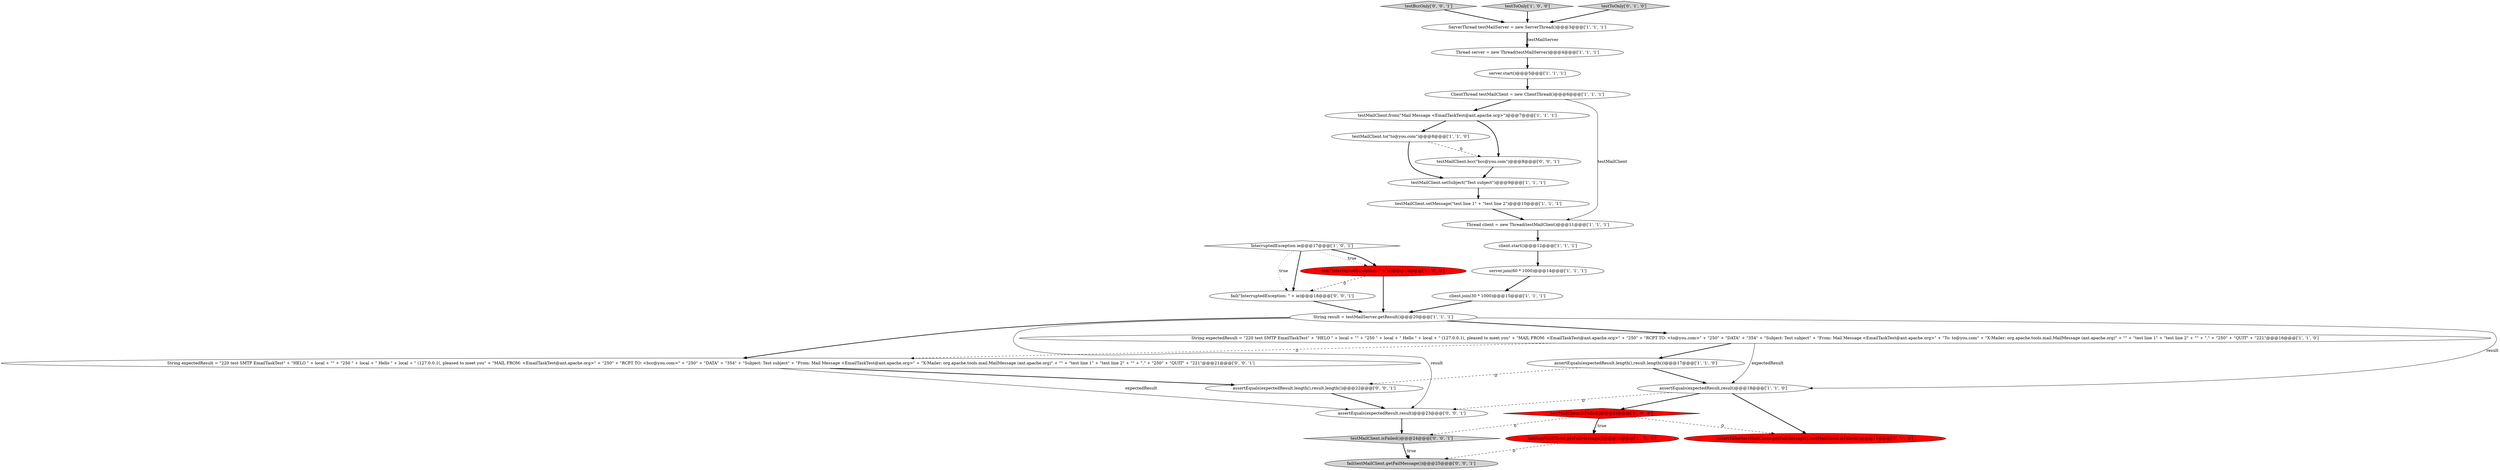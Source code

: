 digraph {
26 [style = filled, label = "testMailClient.isFailed()@@@24@@@['0', '0', '1']", fillcolor = lightgray, shape = diamond image = "AAA0AAABBB3BBB"];
27 [style = filled, label = "testBccOnly['0', '0', '1']", fillcolor = lightgray, shape = diamond image = "AAA0AAABBB3BBB"];
6 [style = filled, label = "InterruptedException ie@@@17@@@['1', '0', '1']", fillcolor = white, shape = diamond image = "AAA0AAABBB1BBB"];
20 [style = filled, label = "fail(\"InterruptedException: \" + ie)@@@18@@@['1', '0', '0']", fillcolor = red, shape = ellipse image = "AAA1AAABBB1BBB"];
29 [style = filled, label = "assertEquals(expectedResult.length(),result.length())@@@22@@@['0', '0', '1']", fillcolor = white, shape = ellipse image = "AAA0AAABBB3BBB"];
7 [style = filled, label = "testMailClient.to(\"to@you.com\")@@@8@@@['1', '1', '0']", fillcolor = white, shape = ellipse image = "AAA0AAABBB1BBB"];
0 [style = filled, label = "String result = testMailServer.getResult()@@@20@@@['1', '1', '1']", fillcolor = white, shape = ellipse image = "AAA0AAABBB1BBB"];
24 [style = filled, label = "assertEquals(expectedResult,result)@@@23@@@['0', '0', '1']", fillcolor = white, shape = ellipse image = "AAA0AAABBB3BBB"];
11 [style = filled, label = "testToOnly['1', '0', '0']", fillcolor = lightgray, shape = diamond image = "AAA0AAABBB1BBB"];
30 [style = filled, label = "testMailClient.bcc(\"bcc@you.com\")@@@8@@@['0', '0', '1']", fillcolor = white, shape = ellipse image = "AAA0AAABBB3BBB"];
15 [style = filled, label = "assertEquals(expectedResult.length(),result.length())@@@17@@@['1', '1', '0']", fillcolor = white, shape = ellipse image = "AAA0AAABBB1BBB"];
21 [style = filled, label = "assertFalse(testMailClient.getFailMessage(),testMailClient.isFailed())@@@19@@@['0', '1', '0']", fillcolor = red, shape = ellipse image = "AAA1AAABBB2BBB"];
1 [style = filled, label = "testMailClient.from(\"Mail Message <EmailTaskTest@ant.apache.org>\")@@@7@@@['1', '1', '1']", fillcolor = white, shape = ellipse image = "AAA0AAABBB1BBB"];
8 [style = filled, label = "assertEquals(expectedResult,result)@@@18@@@['1', '1', '0']", fillcolor = white, shape = ellipse image = "AAA0AAABBB1BBB"];
2 [style = filled, label = "Thread client = new Thread(testMailClient)@@@11@@@['1', '1', '1']", fillcolor = white, shape = ellipse image = "AAA0AAABBB1BBB"];
14 [style = filled, label = "server.start()@@@5@@@['1', '1', '1']", fillcolor = white, shape = ellipse image = "AAA0AAABBB1BBB"];
13 [style = filled, label = "client.start()@@@12@@@['1', '1', '1']", fillcolor = white, shape = ellipse image = "AAA0AAABBB1BBB"];
23 [style = filled, label = "String expectedResult = \"220 test SMTP EmailTaskTest\" + \"HELO \" + local + \"\" + \"250 \" + local + \" Hello \" + local + \" (127.0.0.1(, pleased to meet you\" + \"MAIL FROM: <EmailTaskTest@ant.apache.org>\" + \"250\" + \"RCPT TO: <bcc@you.com>\" + \"250\" + \"DATA\" + \"354\" + \"Subject: Test subject\" + \"From: Mail Message <EmailTaskTest@ant.apache.org>\" + \"X-Mailer: org.apache.tools.mail.MailMessage (ant.apache.org)\" + \"\" + \"test line 1\" + \"test line 2\" + \"\" + \".\" + \"250\" + \"QUIT\" + \"221\"@@@21@@@['0', '0', '1']", fillcolor = white, shape = ellipse image = "AAA0AAABBB3BBB"];
17 [style = filled, label = "ClientThread testMailClient = new ClientThread()@@@6@@@['1', '1', '1']", fillcolor = white, shape = ellipse image = "AAA0AAABBB1BBB"];
18 [style = filled, label = "server.join(60 * 1000)@@@14@@@['1', '1', '1']", fillcolor = white, shape = ellipse image = "AAA0AAABBB1BBB"];
16 [style = filled, label = "testMailClient.setSubject(\"Test subject\")@@@9@@@['1', '1', '1']", fillcolor = white, shape = ellipse image = "AAA0AAABBB1BBB"];
5 [style = filled, label = "testMailClient.setMessage(\"test line 1\" + \"test line 2\")@@@10@@@['1', '1', '1']", fillcolor = white, shape = ellipse image = "AAA0AAABBB1BBB"];
12 [style = filled, label = "client.join(30 * 1000)@@@15@@@['1', '1', '1']", fillcolor = white, shape = ellipse image = "AAA0AAABBB1BBB"];
4 [style = filled, label = "ServerThread testMailServer = new ServerThread()@@@3@@@['1', '1', '1']", fillcolor = white, shape = ellipse image = "AAA0AAABBB1BBB"];
28 [style = filled, label = "fail(\"InterruptedException: \" + ie)@@@18@@@['0', '0', '1']", fillcolor = white, shape = ellipse image = "AAA0AAABBB3BBB"];
9 [style = filled, label = "String expectedResult = \"220 test SMTP EmailTaskTest\" + \"HELO \" + local + \"\" + \"250 \" + local + \" Hello \" + local + \" (127.0.0.1(, pleased to meet you\" + \"MAIL FROM: <EmailTaskTest@ant.apache.org>\" + \"250\" + \"RCPT TO: <to@you.com>\" + \"250\" + \"DATA\" + \"354\" + \"Subject: Test subject\" + \"From: Mail Message <EmailTaskTest@ant.apache.org>\" + \"To: to@you.com\" + \"X-Mailer: org.apache.tools.mail.MailMessage (ant.apache.org)\" + \"\" + \"test line 1\" + \"test line 2\" + \"\" + \".\" + \"250\" + \"QUIT\" + \"221\"@@@16@@@['1', '1', '0']", fillcolor = white, shape = ellipse image = "AAA0AAABBB1BBB"];
19 [style = filled, label = "Thread server = new Thread(testMailServer)@@@4@@@['1', '1', '1']", fillcolor = white, shape = ellipse image = "AAA0AAABBB1BBB"];
25 [style = filled, label = "fail(testMailClient.getFailMessage())@@@25@@@['0', '0', '1']", fillcolor = lightgray, shape = ellipse image = "AAA0AAABBB3BBB"];
22 [style = filled, label = "testToOnly['0', '1', '0']", fillcolor = lightgray, shape = diamond image = "AAA0AAABBB2BBB"];
10 [style = filled, label = "fail(testMailClient.getFailMessage())@@@25@@@['1', '0', '0']", fillcolor = red, shape = ellipse image = "AAA1AAABBB1BBB"];
3 [style = filled, label = "testMailClient.isFailed()@@@24@@@['1', '0', '0']", fillcolor = red, shape = diamond image = "AAA1AAABBB1BBB"];
0->9 [style = bold, label=""];
23->24 [style = solid, label="expectedResult"];
17->1 [style = bold, label=""];
3->26 [style = dashed, label="0"];
3->21 [style = dashed, label="0"];
26->25 [style = dotted, label="true"];
9->8 [style = solid, label="expectedResult"];
26->25 [style = bold, label=""];
20->0 [style = bold, label=""];
8->3 [style = bold, label=""];
4->19 [style = bold, label=""];
11->4 [style = bold, label=""];
3->10 [style = dotted, label="true"];
18->12 [style = bold, label=""];
20->28 [style = dashed, label="0"];
14->17 [style = bold, label=""];
17->2 [style = solid, label="testMailClient"];
15->29 [style = dashed, label="0"];
8->24 [style = dashed, label="0"];
1->30 [style = bold, label=""];
12->0 [style = bold, label=""];
1->7 [style = bold, label=""];
9->23 [style = dashed, label="0"];
6->20 [style = dotted, label="true"];
2->13 [style = bold, label=""];
22->4 [style = bold, label=""];
6->28 [style = dotted, label="true"];
23->29 [style = bold, label=""];
6->20 [style = bold, label=""];
28->0 [style = bold, label=""];
3->10 [style = bold, label=""];
24->26 [style = bold, label=""];
27->4 [style = bold, label=""];
5->2 [style = bold, label=""];
19->14 [style = bold, label=""];
0->8 [style = solid, label="result"];
0->23 [style = bold, label=""];
4->19 [style = solid, label="testMailServer"];
9->15 [style = bold, label=""];
7->30 [style = dashed, label="0"];
7->16 [style = bold, label=""];
16->5 [style = bold, label=""];
8->21 [style = bold, label=""];
0->24 [style = solid, label="result"];
30->16 [style = bold, label=""];
29->24 [style = bold, label=""];
15->8 [style = bold, label=""];
10->25 [style = dashed, label="0"];
13->18 [style = bold, label=""];
6->28 [style = bold, label=""];
}

